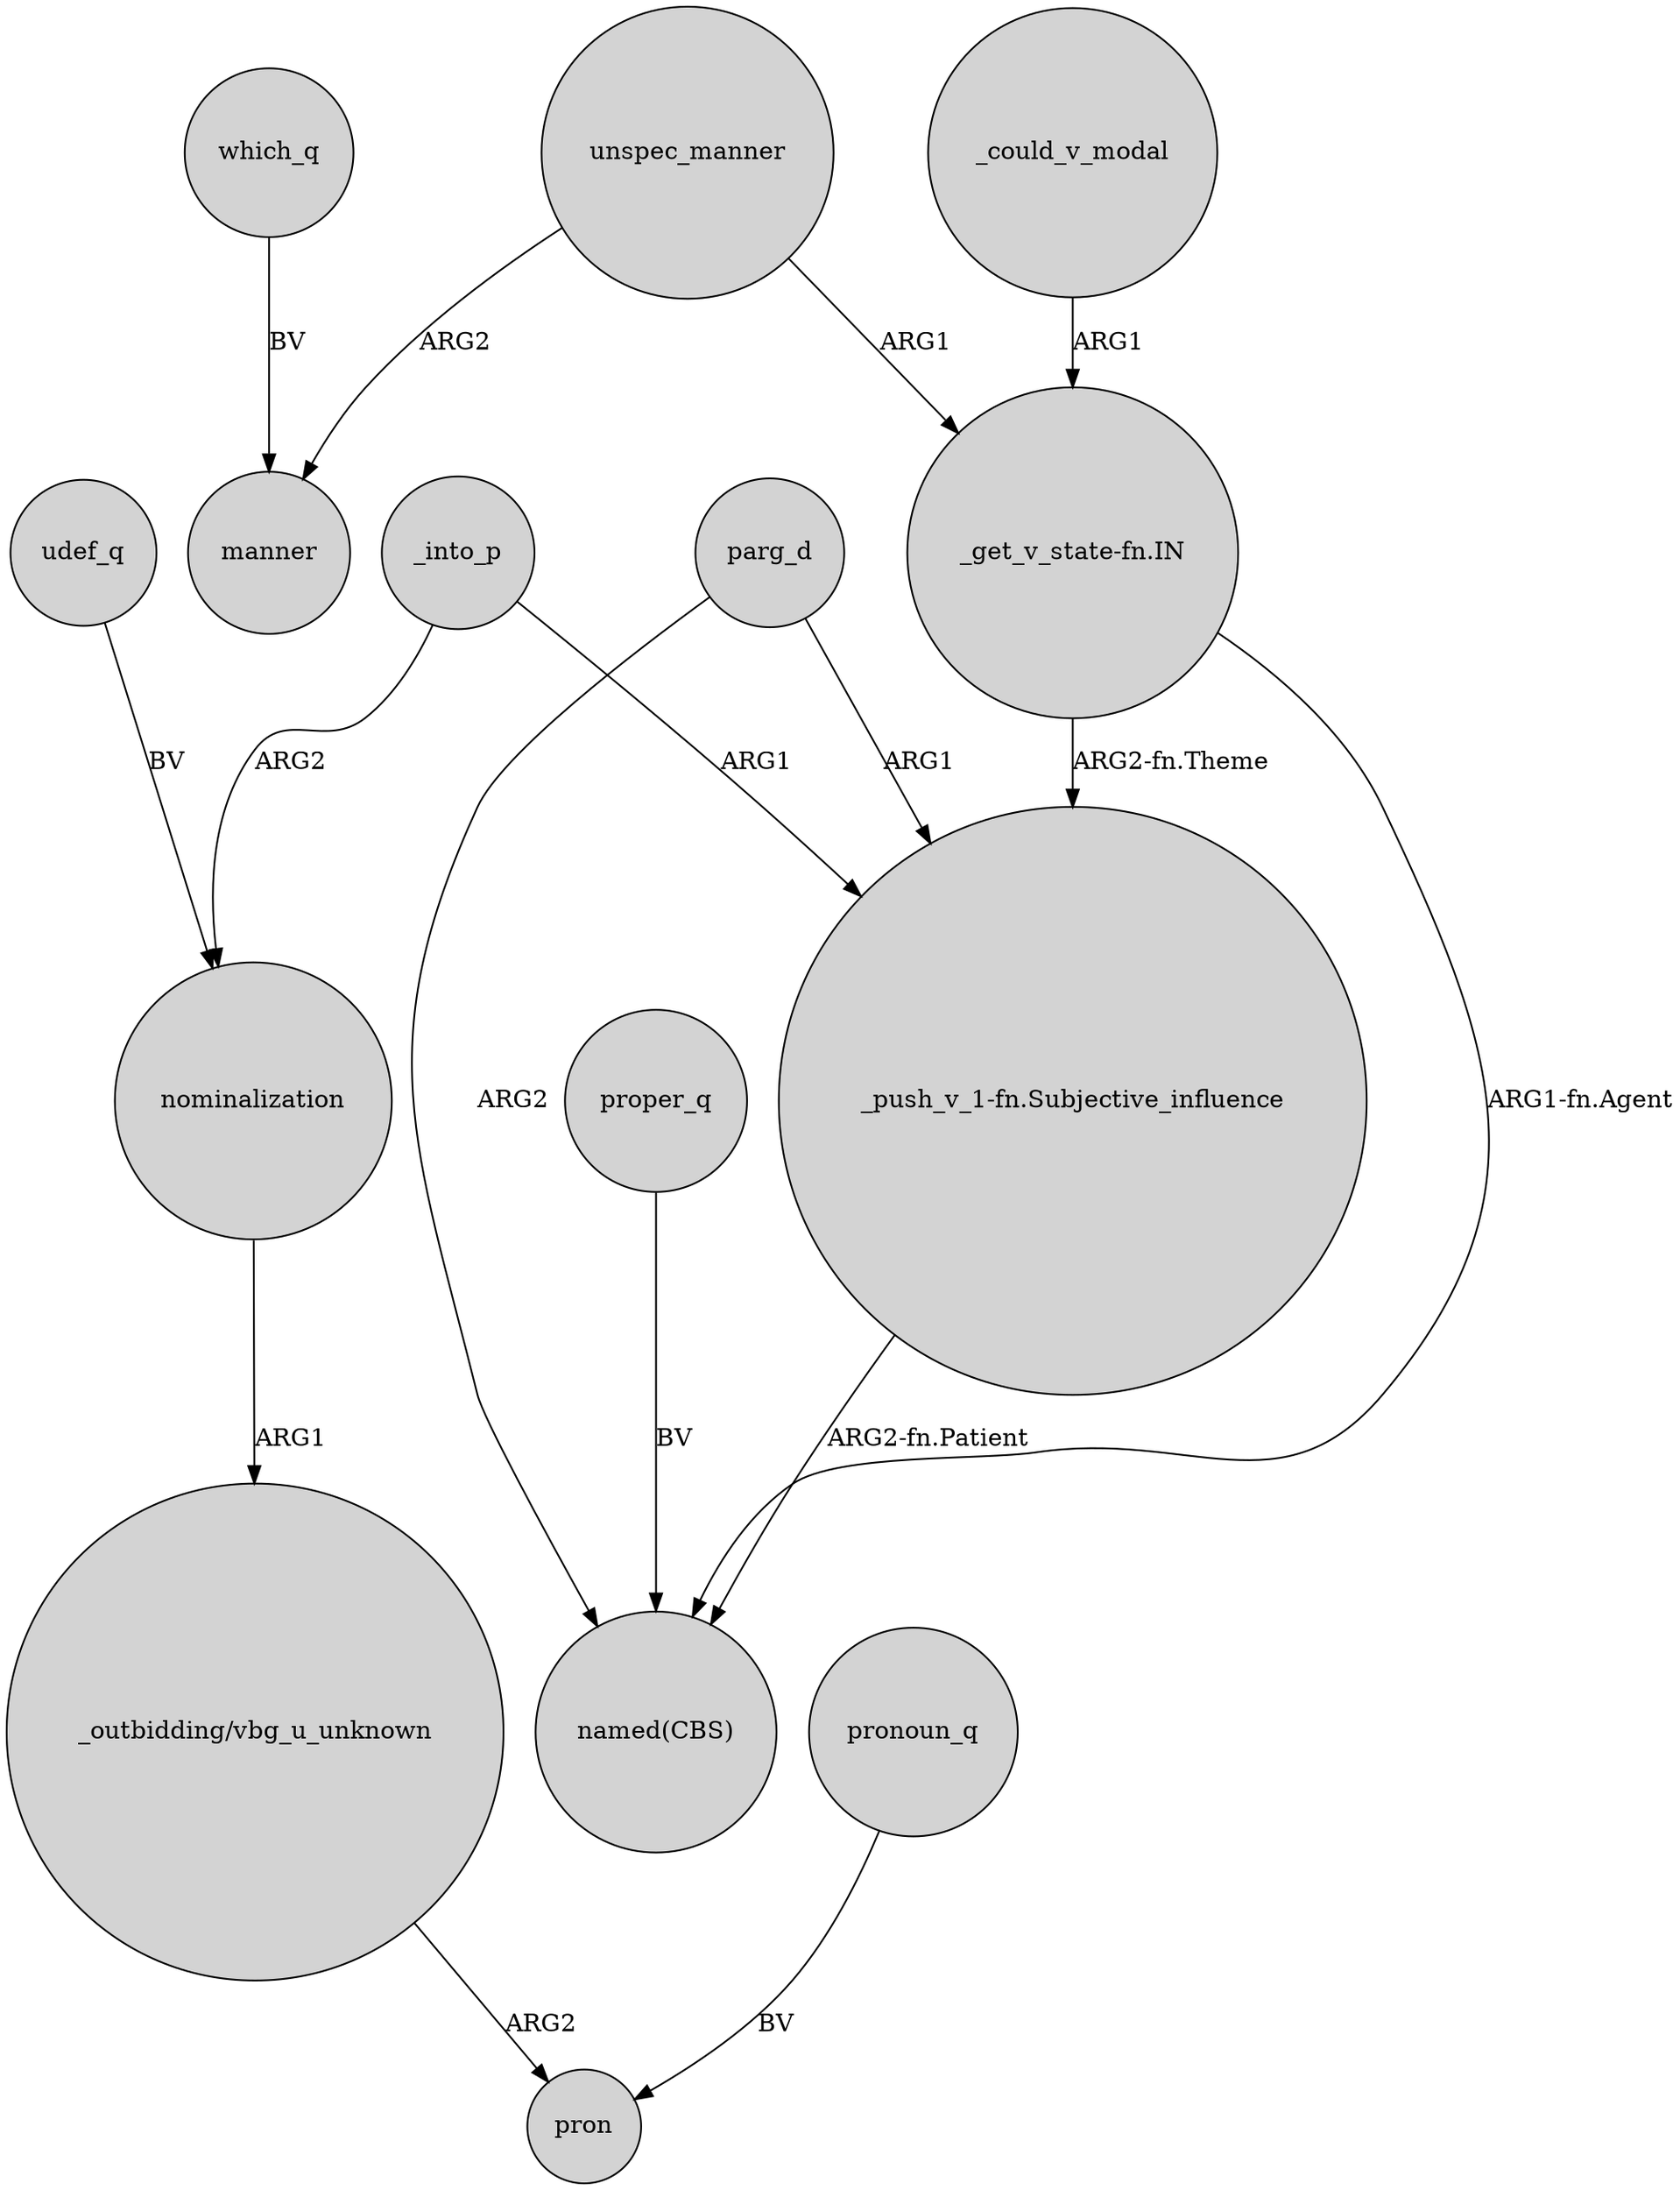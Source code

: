 digraph {
	node [shape=circle style=filled]
	parg_d -> "named(CBS)" [label=ARG2]
	nominalization -> "_outbidding/vbg_u_unknown" [label=ARG1]
	"_get_v_state-fn.IN" -> "_push_v_1-fn.Subjective_influence" [label="ARG2-fn.Theme"]
	parg_d -> "_push_v_1-fn.Subjective_influence" [label=ARG1]
	pronoun_q -> pron [label=BV]
	which_q -> manner [label=BV]
	udef_q -> nominalization [label=BV]
	proper_q -> "named(CBS)" [label=BV]
	"_push_v_1-fn.Subjective_influence" -> "named(CBS)" [label="ARG2-fn.Patient"]
	unspec_manner -> manner [label=ARG2]
	_could_v_modal -> "_get_v_state-fn.IN" [label=ARG1]
	_into_p -> "_push_v_1-fn.Subjective_influence" [label=ARG1]
	"_get_v_state-fn.IN" -> "named(CBS)" [label="ARG1-fn.Agent"]
	"_outbidding/vbg_u_unknown" -> pron [label=ARG2]
	unspec_manner -> "_get_v_state-fn.IN" [label=ARG1]
	_into_p -> nominalization [label=ARG2]
}
